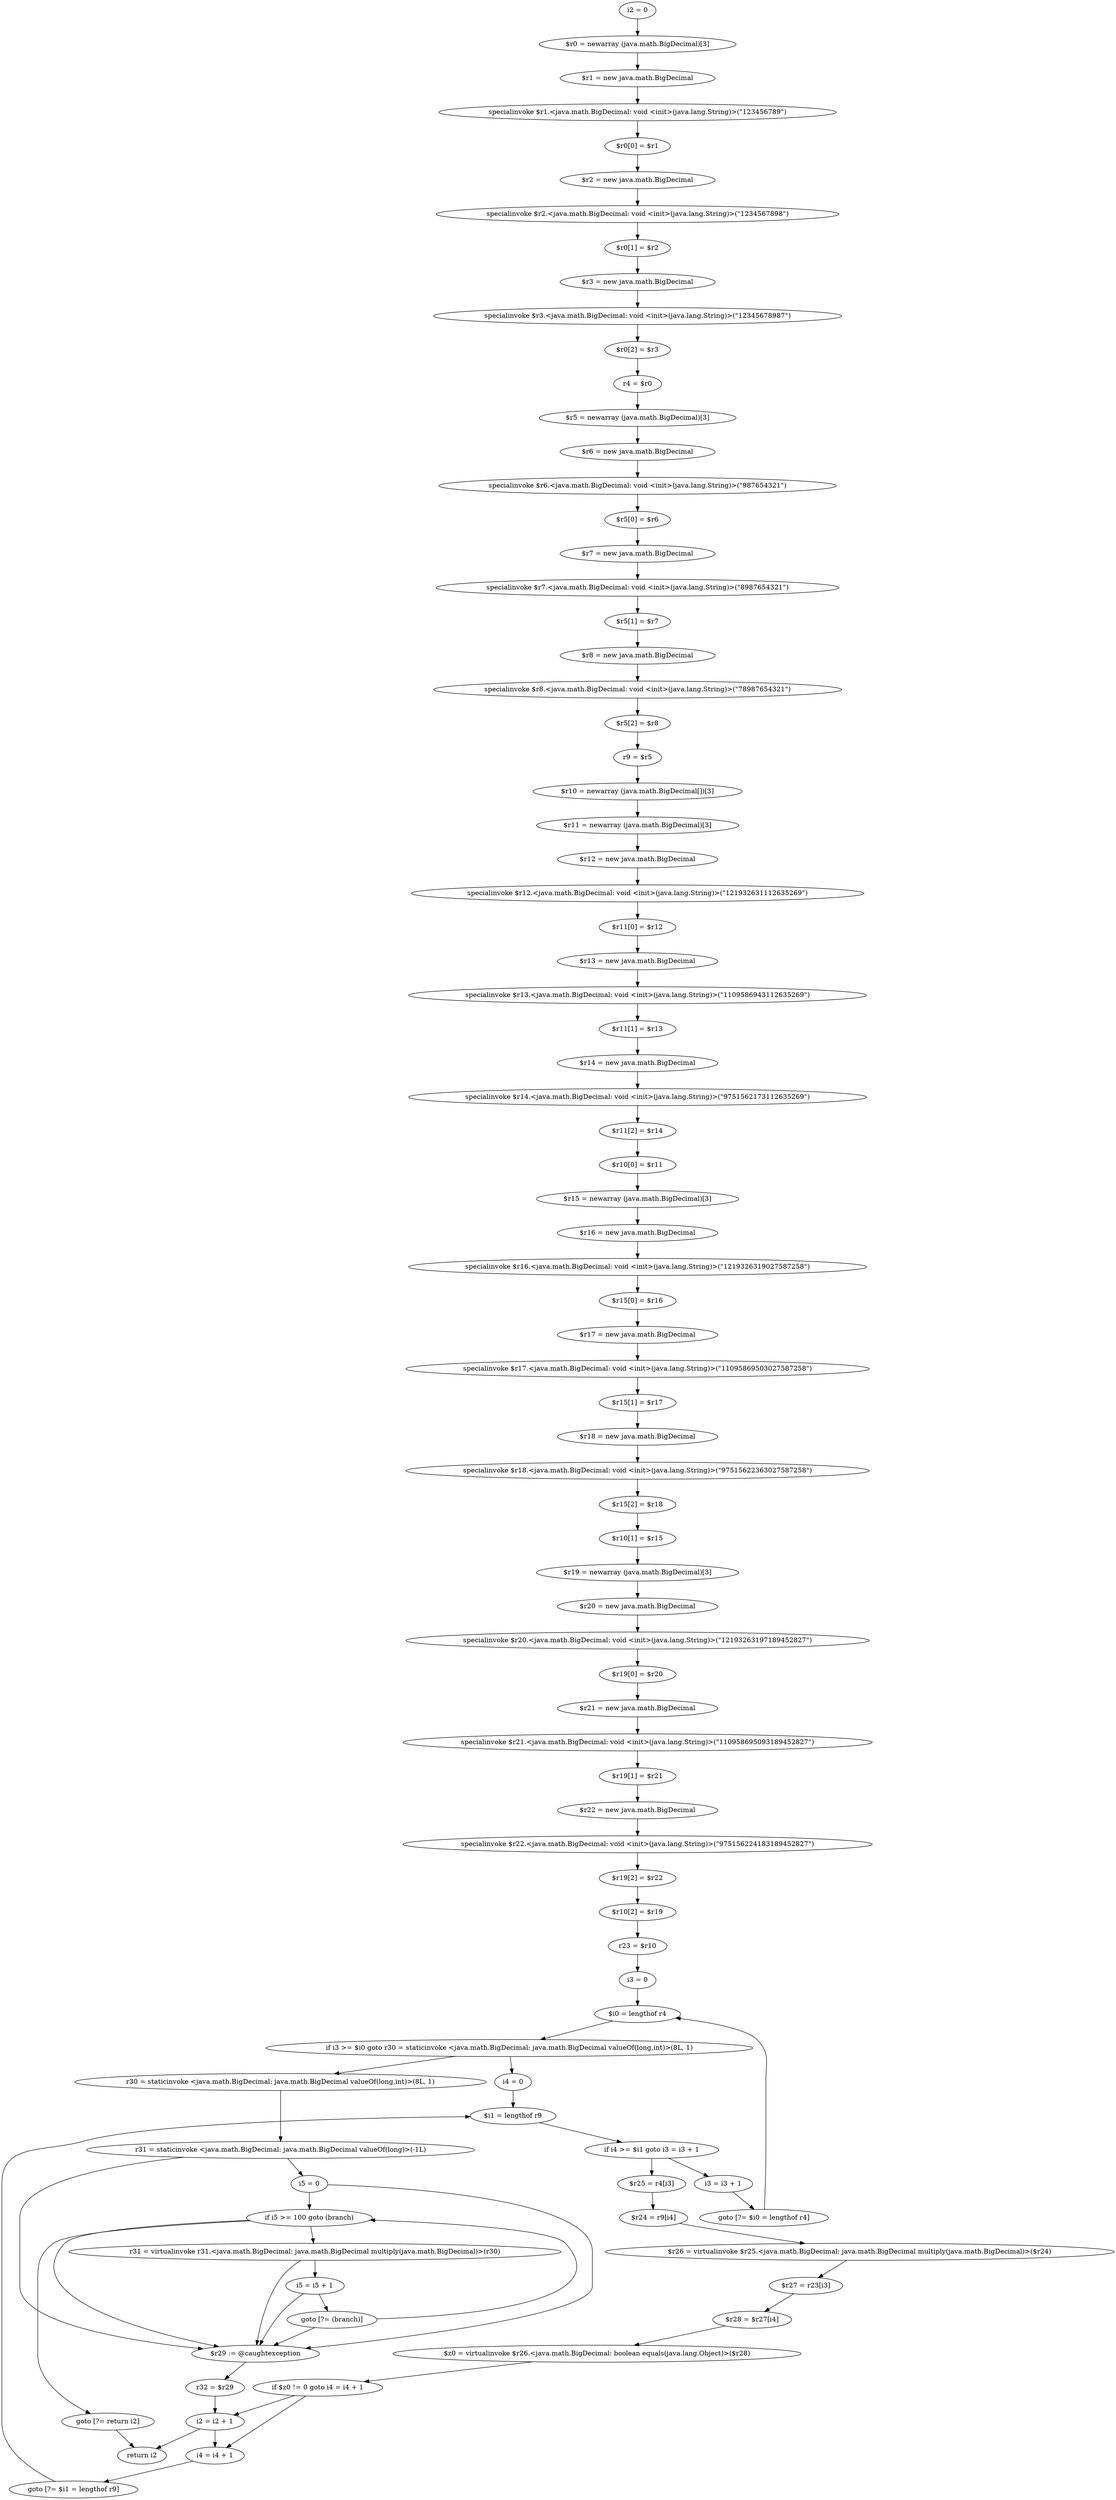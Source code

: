 digraph "unitGraph" {
    "i2 = 0"
    "$r0 = newarray (java.math.BigDecimal)[3]"
    "$r1 = new java.math.BigDecimal"
    "specialinvoke $r1.<java.math.BigDecimal: void <init>(java.lang.String)>(\"123456789\")"
    "$r0[0] = $r1"
    "$r2 = new java.math.BigDecimal"
    "specialinvoke $r2.<java.math.BigDecimal: void <init>(java.lang.String)>(\"1234567898\")"
    "$r0[1] = $r2"
    "$r3 = new java.math.BigDecimal"
    "specialinvoke $r3.<java.math.BigDecimal: void <init>(java.lang.String)>(\"12345678987\")"
    "$r0[2] = $r3"
    "r4 = $r0"
    "$r5 = newarray (java.math.BigDecimal)[3]"
    "$r6 = new java.math.BigDecimal"
    "specialinvoke $r6.<java.math.BigDecimal: void <init>(java.lang.String)>(\"987654321\")"
    "$r5[0] = $r6"
    "$r7 = new java.math.BigDecimal"
    "specialinvoke $r7.<java.math.BigDecimal: void <init>(java.lang.String)>(\"8987654321\")"
    "$r5[1] = $r7"
    "$r8 = new java.math.BigDecimal"
    "specialinvoke $r8.<java.math.BigDecimal: void <init>(java.lang.String)>(\"78987654321\")"
    "$r5[2] = $r8"
    "r9 = $r5"
    "$r10 = newarray (java.math.BigDecimal[])[3]"
    "$r11 = newarray (java.math.BigDecimal)[3]"
    "$r12 = new java.math.BigDecimal"
    "specialinvoke $r12.<java.math.BigDecimal: void <init>(java.lang.String)>(\"121932631112635269\")"
    "$r11[0] = $r12"
    "$r13 = new java.math.BigDecimal"
    "specialinvoke $r13.<java.math.BigDecimal: void <init>(java.lang.String)>(\"1109586943112635269\")"
    "$r11[1] = $r13"
    "$r14 = new java.math.BigDecimal"
    "specialinvoke $r14.<java.math.BigDecimal: void <init>(java.lang.String)>(\"9751562173112635269\")"
    "$r11[2] = $r14"
    "$r10[0] = $r11"
    "$r15 = newarray (java.math.BigDecimal)[3]"
    "$r16 = new java.math.BigDecimal"
    "specialinvoke $r16.<java.math.BigDecimal: void <init>(java.lang.String)>(\"1219326319027587258\")"
    "$r15[0] = $r16"
    "$r17 = new java.math.BigDecimal"
    "specialinvoke $r17.<java.math.BigDecimal: void <init>(java.lang.String)>(\"11095869503027587258\")"
    "$r15[1] = $r17"
    "$r18 = new java.math.BigDecimal"
    "specialinvoke $r18.<java.math.BigDecimal: void <init>(java.lang.String)>(\"97515622363027587258\")"
    "$r15[2] = $r18"
    "$r10[1] = $r15"
    "$r19 = newarray (java.math.BigDecimal)[3]"
    "$r20 = new java.math.BigDecimal"
    "specialinvoke $r20.<java.math.BigDecimal: void <init>(java.lang.String)>(\"12193263197189452827\")"
    "$r19[0] = $r20"
    "$r21 = new java.math.BigDecimal"
    "specialinvoke $r21.<java.math.BigDecimal: void <init>(java.lang.String)>(\"110958695093189452827\")"
    "$r19[1] = $r21"
    "$r22 = new java.math.BigDecimal"
    "specialinvoke $r22.<java.math.BigDecimal: void <init>(java.lang.String)>(\"975156224183189452827\")"
    "$r19[2] = $r22"
    "$r10[2] = $r19"
    "r23 = $r10"
    "i3 = 0"
    "$i0 = lengthof r4"
    "if i3 >= $i0 goto r30 = staticinvoke <java.math.BigDecimal: java.math.BigDecimal valueOf(long,int)>(8L, 1)"
    "i4 = 0"
    "$i1 = lengthof r9"
    "if i4 >= $i1 goto i3 = i3 + 1"
    "$r25 = r4[i3]"
    "$r24 = r9[i4]"
    "$r26 = virtualinvoke $r25.<java.math.BigDecimal: java.math.BigDecimal multiply(java.math.BigDecimal)>($r24)"
    "$r27 = r23[i3]"
    "$r28 = $r27[i4]"
    "$z0 = virtualinvoke $r26.<java.math.BigDecimal: boolean equals(java.lang.Object)>($r28)"
    "if $z0 != 0 goto i4 = i4 + 1"
    "i2 = i2 + 1"
    "i4 = i4 + 1"
    "goto [?= $i1 = lengthof r9]"
    "i3 = i3 + 1"
    "goto [?= $i0 = lengthof r4]"
    "r30 = staticinvoke <java.math.BigDecimal: java.math.BigDecimal valueOf(long,int)>(8L, 1)"
    "r31 = staticinvoke <java.math.BigDecimal: java.math.BigDecimal valueOf(long)>(-1L)"
    "i5 = 0"
    "if i5 >= 100 goto (branch)"
    "r31 = virtualinvoke r31.<java.math.BigDecimal: java.math.BigDecimal multiply(java.math.BigDecimal)>(r30)"
    "i5 = i5 + 1"
    "goto [?= (branch)]"
    "goto [?= return i2]"
    "$r29 := @caughtexception"
    "r32 = $r29"
    "return i2"
    "i2 = 0"->"$r0 = newarray (java.math.BigDecimal)[3]";
    "$r0 = newarray (java.math.BigDecimal)[3]"->"$r1 = new java.math.BigDecimal";
    "$r1 = new java.math.BigDecimal"->"specialinvoke $r1.<java.math.BigDecimal: void <init>(java.lang.String)>(\"123456789\")";
    "specialinvoke $r1.<java.math.BigDecimal: void <init>(java.lang.String)>(\"123456789\")"->"$r0[0] = $r1";
    "$r0[0] = $r1"->"$r2 = new java.math.BigDecimal";
    "$r2 = new java.math.BigDecimal"->"specialinvoke $r2.<java.math.BigDecimal: void <init>(java.lang.String)>(\"1234567898\")";
    "specialinvoke $r2.<java.math.BigDecimal: void <init>(java.lang.String)>(\"1234567898\")"->"$r0[1] = $r2";
    "$r0[1] = $r2"->"$r3 = new java.math.BigDecimal";
    "$r3 = new java.math.BigDecimal"->"specialinvoke $r3.<java.math.BigDecimal: void <init>(java.lang.String)>(\"12345678987\")";
    "specialinvoke $r3.<java.math.BigDecimal: void <init>(java.lang.String)>(\"12345678987\")"->"$r0[2] = $r3";
    "$r0[2] = $r3"->"r4 = $r0";
    "r4 = $r0"->"$r5 = newarray (java.math.BigDecimal)[3]";
    "$r5 = newarray (java.math.BigDecimal)[3]"->"$r6 = new java.math.BigDecimal";
    "$r6 = new java.math.BigDecimal"->"specialinvoke $r6.<java.math.BigDecimal: void <init>(java.lang.String)>(\"987654321\")";
    "specialinvoke $r6.<java.math.BigDecimal: void <init>(java.lang.String)>(\"987654321\")"->"$r5[0] = $r6";
    "$r5[0] = $r6"->"$r7 = new java.math.BigDecimal";
    "$r7 = new java.math.BigDecimal"->"specialinvoke $r7.<java.math.BigDecimal: void <init>(java.lang.String)>(\"8987654321\")";
    "specialinvoke $r7.<java.math.BigDecimal: void <init>(java.lang.String)>(\"8987654321\")"->"$r5[1] = $r7";
    "$r5[1] = $r7"->"$r8 = new java.math.BigDecimal";
    "$r8 = new java.math.BigDecimal"->"specialinvoke $r8.<java.math.BigDecimal: void <init>(java.lang.String)>(\"78987654321\")";
    "specialinvoke $r8.<java.math.BigDecimal: void <init>(java.lang.String)>(\"78987654321\")"->"$r5[2] = $r8";
    "$r5[2] = $r8"->"r9 = $r5";
    "r9 = $r5"->"$r10 = newarray (java.math.BigDecimal[])[3]";
    "$r10 = newarray (java.math.BigDecimal[])[3]"->"$r11 = newarray (java.math.BigDecimal)[3]";
    "$r11 = newarray (java.math.BigDecimal)[3]"->"$r12 = new java.math.BigDecimal";
    "$r12 = new java.math.BigDecimal"->"specialinvoke $r12.<java.math.BigDecimal: void <init>(java.lang.String)>(\"121932631112635269\")";
    "specialinvoke $r12.<java.math.BigDecimal: void <init>(java.lang.String)>(\"121932631112635269\")"->"$r11[0] = $r12";
    "$r11[0] = $r12"->"$r13 = new java.math.BigDecimal";
    "$r13 = new java.math.BigDecimal"->"specialinvoke $r13.<java.math.BigDecimal: void <init>(java.lang.String)>(\"1109586943112635269\")";
    "specialinvoke $r13.<java.math.BigDecimal: void <init>(java.lang.String)>(\"1109586943112635269\")"->"$r11[1] = $r13";
    "$r11[1] = $r13"->"$r14 = new java.math.BigDecimal";
    "$r14 = new java.math.BigDecimal"->"specialinvoke $r14.<java.math.BigDecimal: void <init>(java.lang.String)>(\"9751562173112635269\")";
    "specialinvoke $r14.<java.math.BigDecimal: void <init>(java.lang.String)>(\"9751562173112635269\")"->"$r11[2] = $r14";
    "$r11[2] = $r14"->"$r10[0] = $r11";
    "$r10[0] = $r11"->"$r15 = newarray (java.math.BigDecimal)[3]";
    "$r15 = newarray (java.math.BigDecimal)[3]"->"$r16 = new java.math.BigDecimal";
    "$r16 = new java.math.BigDecimal"->"specialinvoke $r16.<java.math.BigDecimal: void <init>(java.lang.String)>(\"1219326319027587258\")";
    "specialinvoke $r16.<java.math.BigDecimal: void <init>(java.lang.String)>(\"1219326319027587258\")"->"$r15[0] = $r16";
    "$r15[0] = $r16"->"$r17 = new java.math.BigDecimal";
    "$r17 = new java.math.BigDecimal"->"specialinvoke $r17.<java.math.BigDecimal: void <init>(java.lang.String)>(\"11095869503027587258\")";
    "specialinvoke $r17.<java.math.BigDecimal: void <init>(java.lang.String)>(\"11095869503027587258\")"->"$r15[1] = $r17";
    "$r15[1] = $r17"->"$r18 = new java.math.BigDecimal";
    "$r18 = new java.math.BigDecimal"->"specialinvoke $r18.<java.math.BigDecimal: void <init>(java.lang.String)>(\"97515622363027587258\")";
    "specialinvoke $r18.<java.math.BigDecimal: void <init>(java.lang.String)>(\"97515622363027587258\")"->"$r15[2] = $r18";
    "$r15[2] = $r18"->"$r10[1] = $r15";
    "$r10[1] = $r15"->"$r19 = newarray (java.math.BigDecimal)[3]";
    "$r19 = newarray (java.math.BigDecimal)[3]"->"$r20 = new java.math.BigDecimal";
    "$r20 = new java.math.BigDecimal"->"specialinvoke $r20.<java.math.BigDecimal: void <init>(java.lang.String)>(\"12193263197189452827\")";
    "specialinvoke $r20.<java.math.BigDecimal: void <init>(java.lang.String)>(\"12193263197189452827\")"->"$r19[0] = $r20";
    "$r19[0] = $r20"->"$r21 = new java.math.BigDecimal";
    "$r21 = new java.math.BigDecimal"->"specialinvoke $r21.<java.math.BigDecimal: void <init>(java.lang.String)>(\"110958695093189452827\")";
    "specialinvoke $r21.<java.math.BigDecimal: void <init>(java.lang.String)>(\"110958695093189452827\")"->"$r19[1] = $r21";
    "$r19[1] = $r21"->"$r22 = new java.math.BigDecimal";
    "$r22 = new java.math.BigDecimal"->"specialinvoke $r22.<java.math.BigDecimal: void <init>(java.lang.String)>(\"975156224183189452827\")";
    "specialinvoke $r22.<java.math.BigDecimal: void <init>(java.lang.String)>(\"975156224183189452827\")"->"$r19[2] = $r22";
    "$r19[2] = $r22"->"$r10[2] = $r19";
    "$r10[2] = $r19"->"r23 = $r10";
    "r23 = $r10"->"i3 = 0";
    "i3 = 0"->"$i0 = lengthof r4";
    "$i0 = lengthof r4"->"if i3 >= $i0 goto r30 = staticinvoke <java.math.BigDecimal: java.math.BigDecimal valueOf(long,int)>(8L, 1)";
    "if i3 >= $i0 goto r30 = staticinvoke <java.math.BigDecimal: java.math.BigDecimal valueOf(long,int)>(8L, 1)"->"i4 = 0";
    "if i3 >= $i0 goto r30 = staticinvoke <java.math.BigDecimal: java.math.BigDecimal valueOf(long,int)>(8L, 1)"->"r30 = staticinvoke <java.math.BigDecimal: java.math.BigDecimal valueOf(long,int)>(8L, 1)";
    "i4 = 0"->"$i1 = lengthof r9";
    "$i1 = lengthof r9"->"if i4 >= $i1 goto i3 = i3 + 1";
    "if i4 >= $i1 goto i3 = i3 + 1"->"$r25 = r4[i3]";
    "if i4 >= $i1 goto i3 = i3 + 1"->"i3 = i3 + 1";
    "$r25 = r4[i3]"->"$r24 = r9[i4]";
    "$r24 = r9[i4]"->"$r26 = virtualinvoke $r25.<java.math.BigDecimal: java.math.BigDecimal multiply(java.math.BigDecimal)>($r24)";
    "$r26 = virtualinvoke $r25.<java.math.BigDecimal: java.math.BigDecimal multiply(java.math.BigDecimal)>($r24)"->"$r27 = r23[i3]";
    "$r27 = r23[i3]"->"$r28 = $r27[i4]";
    "$r28 = $r27[i4]"->"$z0 = virtualinvoke $r26.<java.math.BigDecimal: boolean equals(java.lang.Object)>($r28)";
    "$z0 = virtualinvoke $r26.<java.math.BigDecimal: boolean equals(java.lang.Object)>($r28)"->"if $z0 != 0 goto i4 = i4 + 1";
    "if $z0 != 0 goto i4 = i4 + 1"->"i2 = i2 + 1";
    "if $z0 != 0 goto i4 = i4 + 1"->"i4 = i4 + 1";
    "i2 = i2 + 1"->"i4 = i4 + 1";
    "i4 = i4 + 1"->"goto [?= $i1 = lengthof r9]";
    "goto [?= $i1 = lengthof r9]"->"$i1 = lengthof r9";
    "i3 = i3 + 1"->"goto [?= $i0 = lengthof r4]";
    "goto [?= $i0 = lengthof r4]"->"$i0 = lengthof r4";
    "r30 = staticinvoke <java.math.BigDecimal: java.math.BigDecimal valueOf(long,int)>(8L, 1)"->"r31 = staticinvoke <java.math.BigDecimal: java.math.BigDecimal valueOf(long)>(-1L)";
    "r31 = staticinvoke <java.math.BigDecimal: java.math.BigDecimal valueOf(long)>(-1L)"->"i5 = 0";
    "r31 = staticinvoke <java.math.BigDecimal: java.math.BigDecimal valueOf(long)>(-1L)"->"$r29 := @caughtexception";
    "i5 = 0"->"if i5 >= 100 goto (branch)";
    "i5 = 0"->"$r29 := @caughtexception";
    "if i5 >= 100 goto (branch)"->"r31 = virtualinvoke r31.<java.math.BigDecimal: java.math.BigDecimal multiply(java.math.BigDecimal)>(r30)";
    "if i5 >= 100 goto (branch)"->"goto [?= return i2]";
    "if i5 >= 100 goto (branch)"->"$r29 := @caughtexception";
    "r31 = virtualinvoke r31.<java.math.BigDecimal: java.math.BigDecimal multiply(java.math.BigDecimal)>(r30)"->"i5 = i5 + 1";
    "r31 = virtualinvoke r31.<java.math.BigDecimal: java.math.BigDecimal multiply(java.math.BigDecimal)>(r30)"->"$r29 := @caughtexception";
    "i5 = i5 + 1"->"goto [?= (branch)]";
    "i5 = i5 + 1"->"$r29 := @caughtexception";
    "goto [?= (branch)]"->"if i5 >= 100 goto (branch)";
    "goto [?= (branch)]"->"$r29 := @caughtexception";
    "goto [?= return i2]"->"return i2";
    "$r29 := @caughtexception"->"r32 = $r29";
    "r32 = $r29"->"i2 = i2 + 1";
    "i2 = i2 + 1"->"return i2";
}
